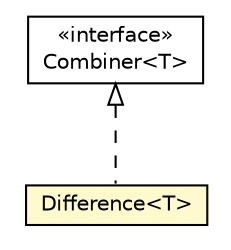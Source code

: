 #!/usr/local/bin/dot
#
# Class diagram 
# Generated by UMLGraph version R5_6-24-gf6e263 (http://www.umlgraph.org/)
#

digraph G {
	edge [fontname="Helvetica",fontsize=10,labelfontname="Helvetica",labelfontsize=10];
	node [fontname="Helvetica",fontsize=10,shape=plaintext];
	nodesep=0.25;
	ranksep=0.5;
	// org.universAAL.ri.gateway.utils.ArraySet.Combiner<T>
	c2131902 [label=<<table title="org.universAAL.ri.gateway.utils.ArraySet.Combiner" border="0" cellborder="1" cellspacing="0" cellpadding="2" port="p" href="./ArraySet.Combiner.html">
		<tr><td><table border="0" cellspacing="0" cellpadding="1">
<tr><td align="center" balign="center"> &#171;interface&#187; </td></tr>
<tr><td align="center" balign="center"> Combiner&lt;T&gt; </td></tr>
		</table></td></tr>
		</table>>, URL="./ArraySet.Combiner.html", fontname="Helvetica", fontcolor="black", fontsize=10.0];
	// org.universAAL.ri.gateway.utils.ArraySet.Difference<T>
	c2131904 [label=<<table title="org.universAAL.ri.gateway.utils.ArraySet.Difference" border="0" cellborder="1" cellspacing="0" cellpadding="2" port="p" bgcolor="lemonChiffon" href="./ArraySet.Difference.html">
		<tr><td><table border="0" cellspacing="0" cellpadding="1">
<tr><td align="center" balign="center"> Difference&lt;T&gt; </td></tr>
		</table></td></tr>
		</table>>, URL="./ArraySet.Difference.html", fontname="Helvetica", fontcolor="black", fontsize=10.0];
	//org.universAAL.ri.gateway.utils.ArraySet.Difference<T> implements org.universAAL.ri.gateway.utils.ArraySet.Combiner<T>
	c2131902:p -> c2131904:p [dir=back,arrowtail=empty,style=dashed];
}

